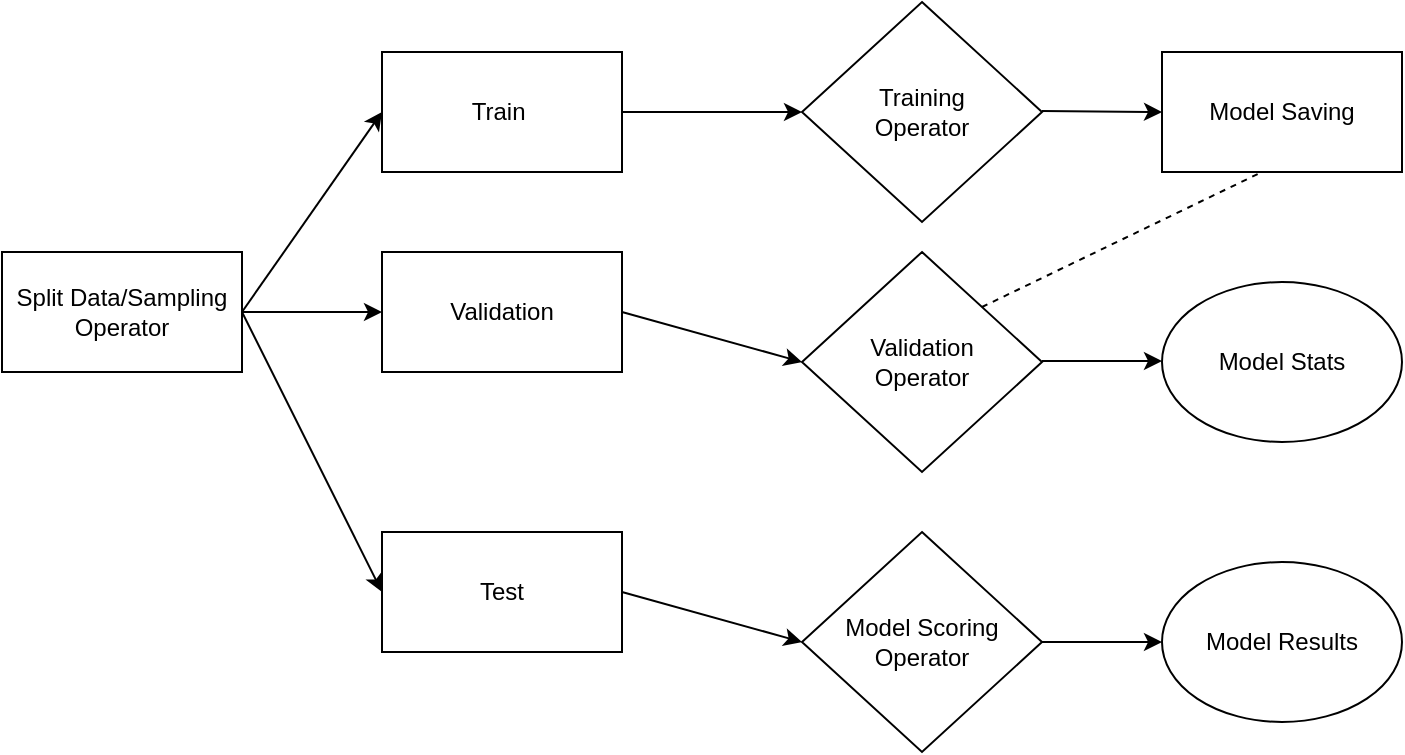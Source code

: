 <mxfile version="14.7.0" type="github">
  <diagram id="tdDFJqHWdZOMfkqAmT06" name="Page-1">
    <mxGraphModel dx="1038" dy="548" grid="1" gridSize="10" guides="1" tooltips="1" connect="1" arrows="1" fold="1" page="1" pageScale="1" pageWidth="827" pageHeight="1169" math="0" shadow="0">
      <root>
        <mxCell id="0" />
        <mxCell id="1" parent="0" />
        <mxCell id="siWyK56yex5CmQYxfpTs-2" value="Split Data/Sampling Operator" style="rounded=0;whiteSpace=wrap;html=1;" vertex="1" parent="1">
          <mxGeometry x="90" y="210" width="120" height="60" as="geometry" />
        </mxCell>
        <mxCell id="siWyK56yex5CmQYxfpTs-5" value="Train&amp;nbsp;" style="rounded=0;whiteSpace=wrap;html=1;" vertex="1" parent="1">
          <mxGeometry x="280" y="110" width="120" height="60" as="geometry" />
        </mxCell>
        <mxCell id="siWyK56yex5CmQYxfpTs-6" value="Validation" style="rounded=0;whiteSpace=wrap;html=1;" vertex="1" parent="1">
          <mxGeometry x="280" y="210" width="120" height="60" as="geometry" />
        </mxCell>
        <mxCell id="siWyK56yex5CmQYxfpTs-7" value="Test" style="rounded=0;whiteSpace=wrap;html=1;" vertex="1" parent="1">
          <mxGeometry x="280" y="350" width="120" height="60" as="geometry" />
        </mxCell>
        <mxCell id="siWyK56yex5CmQYxfpTs-8" value="" style="endArrow=classic;html=1;entryX=0;entryY=0.5;entryDx=0;entryDy=0;exitX=1;exitY=0.5;exitDx=0;exitDy=0;" edge="1" parent="1" source="siWyK56yex5CmQYxfpTs-2" target="siWyK56yex5CmQYxfpTs-5">
          <mxGeometry width="50" height="50" relative="1" as="geometry">
            <mxPoint x="230" y="260" as="sourcePoint" />
            <mxPoint x="280" y="210" as="targetPoint" />
          </mxGeometry>
        </mxCell>
        <mxCell id="siWyK56yex5CmQYxfpTs-9" value="" style="endArrow=classic;html=1;exitX=1;exitY=0.5;exitDx=0;exitDy=0;" edge="1" parent="1" source="siWyK56yex5CmQYxfpTs-2">
          <mxGeometry width="50" height="50" relative="1" as="geometry">
            <mxPoint x="220" y="250" as="sourcePoint" />
            <mxPoint x="280" y="240" as="targetPoint" />
          </mxGeometry>
        </mxCell>
        <mxCell id="siWyK56yex5CmQYxfpTs-10" value="" style="endArrow=classic;html=1;exitX=1;exitY=0.5;exitDx=0;exitDy=0;entryX=0;entryY=0.5;entryDx=0;entryDy=0;" edge="1" parent="1" source="siWyK56yex5CmQYxfpTs-2" target="siWyK56yex5CmQYxfpTs-7">
          <mxGeometry width="50" height="50" relative="1" as="geometry">
            <mxPoint x="220" y="250" as="sourcePoint" />
            <mxPoint x="280" y="360" as="targetPoint" />
          </mxGeometry>
        </mxCell>
        <mxCell id="siWyK56yex5CmQYxfpTs-12" value="Training &lt;br&gt;Operator" style="rhombus;whiteSpace=wrap;html=1;" vertex="1" parent="1">
          <mxGeometry x="490" y="85" width="120" height="110" as="geometry" />
        </mxCell>
        <mxCell id="siWyK56yex5CmQYxfpTs-13" value="" style="endArrow=classic;html=1;exitX=1;exitY=0.5;exitDx=0;exitDy=0;" edge="1" parent="1" source="siWyK56yex5CmQYxfpTs-5" target="siWyK56yex5CmQYxfpTs-12">
          <mxGeometry width="50" height="50" relative="1" as="geometry">
            <mxPoint x="410" y="300" as="sourcePoint" />
            <mxPoint x="460" y="250" as="targetPoint" />
          </mxGeometry>
        </mxCell>
        <mxCell id="siWyK56yex5CmQYxfpTs-15" value="Validation&lt;br&gt;Operator" style="rhombus;whiteSpace=wrap;html=1;" vertex="1" parent="1">
          <mxGeometry x="490" y="210" width="120" height="110" as="geometry" />
        </mxCell>
        <mxCell id="siWyK56yex5CmQYxfpTs-17" value="" style="endArrow=classic;html=1;entryX=0;entryY=0.5;entryDx=0;entryDy=0;exitX=1;exitY=0.5;exitDx=0;exitDy=0;" edge="1" parent="1" source="siWyK56yex5CmQYxfpTs-6" target="siWyK56yex5CmQYxfpTs-15">
          <mxGeometry width="50" height="50" relative="1" as="geometry">
            <mxPoint x="410" y="300" as="sourcePoint" />
            <mxPoint x="460" y="250" as="targetPoint" />
          </mxGeometry>
        </mxCell>
        <mxCell id="siWyK56yex5CmQYxfpTs-18" value="Model Saving" style="rounded=0;whiteSpace=wrap;html=1;" vertex="1" parent="1">
          <mxGeometry x="670" y="110" width="120" height="60" as="geometry" />
        </mxCell>
        <mxCell id="siWyK56yex5CmQYxfpTs-19" value="" style="endArrow=classic;html=1;exitX=1;exitY=0.5;exitDx=0;exitDy=0;" edge="1" parent="1">
          <mxGeometry width="50" height="50" relative="1" as="geometry">
            <mxPoint x="610" y="139.5" as="sourcePoint" />
            <mxPoint x="670" y="140" as="targetPoint" />
          </mxGeometry>
        </mxCell>
        <mxCell id="siWyK56yex5CmQYxfpTs-22" value="" style="endArrow=none;dashed=1;html=1;exitX=1;exitY=0;exitDx=0;exitDy=0;rounded=0;jumpStyle=gap;" edge="1" parent="1" source="siWyK56yex5CmQYxfpTs-15">
          <mxGeometry width="50" height="50" relative="1" as="geometry">
            <mxPoint x="670" y="220" as="sourcePoint" />
            <mxPoint x="720" y="170" as="targetPoint" />
          </mxGeometry>
        </mxCell>
        <mxCell id="siWyK56yex5CmQYxfpTs-23" value="Model Scoring&lt;br&gt;Operator" style="rhombus;whiteSpace=wrap;html=1;" vertex="1" parent="1">
          <mxGeometry x="490" y="350" width="120" height="110" as="geometry" />
        </mxCell>
        <mxCell id="siWyK56yex5CmQYxfpTs-24" value="" style="endArrow=classic;html=1;entryX=0;entryY=0.5;entryDx=0;entryDy=0;exitX=1;exitY=0.5;exitDx=0;exitDy=0;" edge="1" parent="1">
          <mxGeometry width="50" height="50" relative="1" as="geometry">
            <mxPoint x="400" y="380" as="sourcePoint" />
            <mxPoint x="490" y="405" as="targetPoint" />
          </mxGeometry>
        </mxCell>
        <mxCell id="siWyK56yex5CmQYxfpTs-26" value="" style="endArrow=classic;html=1;entryX=0;entryY=0.5;entryDx=0;entryDy=0;exitX=1;exitY=0.5;exitDx=0;exitDy=0;" edge="1" parent="1" source="siWyK56yex5CmQYxfpTs-23">
          <mxGeometry width="50" height="50" relative="1" as="geometry">
            <mxPoint x="410" y="390" as="sourcePoint" />
            <mxPoint x="670" y="405" as="targetPoint" />
          </mxGeometry>
        </mxCell>
        <mxCell id="siWyK56yex5CmQYxfpTs-27" value="Model Results" style="ellipse;whiteSpace=wrap;html=1;" vertex="1" parent="1">
          <mxGeometry x="670" y="365" width="120" height="80" as="geometry" />
        </mxCell>
        <mxCell id="siWyK56yex5CmQYxfpTs-29" value="Model Stats" style="ellipse;whiteSpace=wrap;html=1;" vertex="1" parent="1">
          <mxGeometry x="670" y="225" width="120" height="80" as="geometry" />
        </mxCell>
        <mxCell id="siWyK56yex5CmQYxfpTs-30" value="" style="endArrow=classic;html=1;entryX=0;entryY=0.5;entryDx=0;entryDy=0;exitX=1;exitY=0.5;exitDx=0;exitDy=0;" edge="1" parent="1">
          <mxGeometry width="50" height="50" relative="1" as="geometry">
            <mxPoint x="610" y="264.5" as="sourcePoint" />
            <mxPoint x="670" y="264.5" as="targetPoint" />
          </mxGeometry>
        </mxCell>
      </root>
    </mxGraphModel>
  </diagram>
</mxfile>
